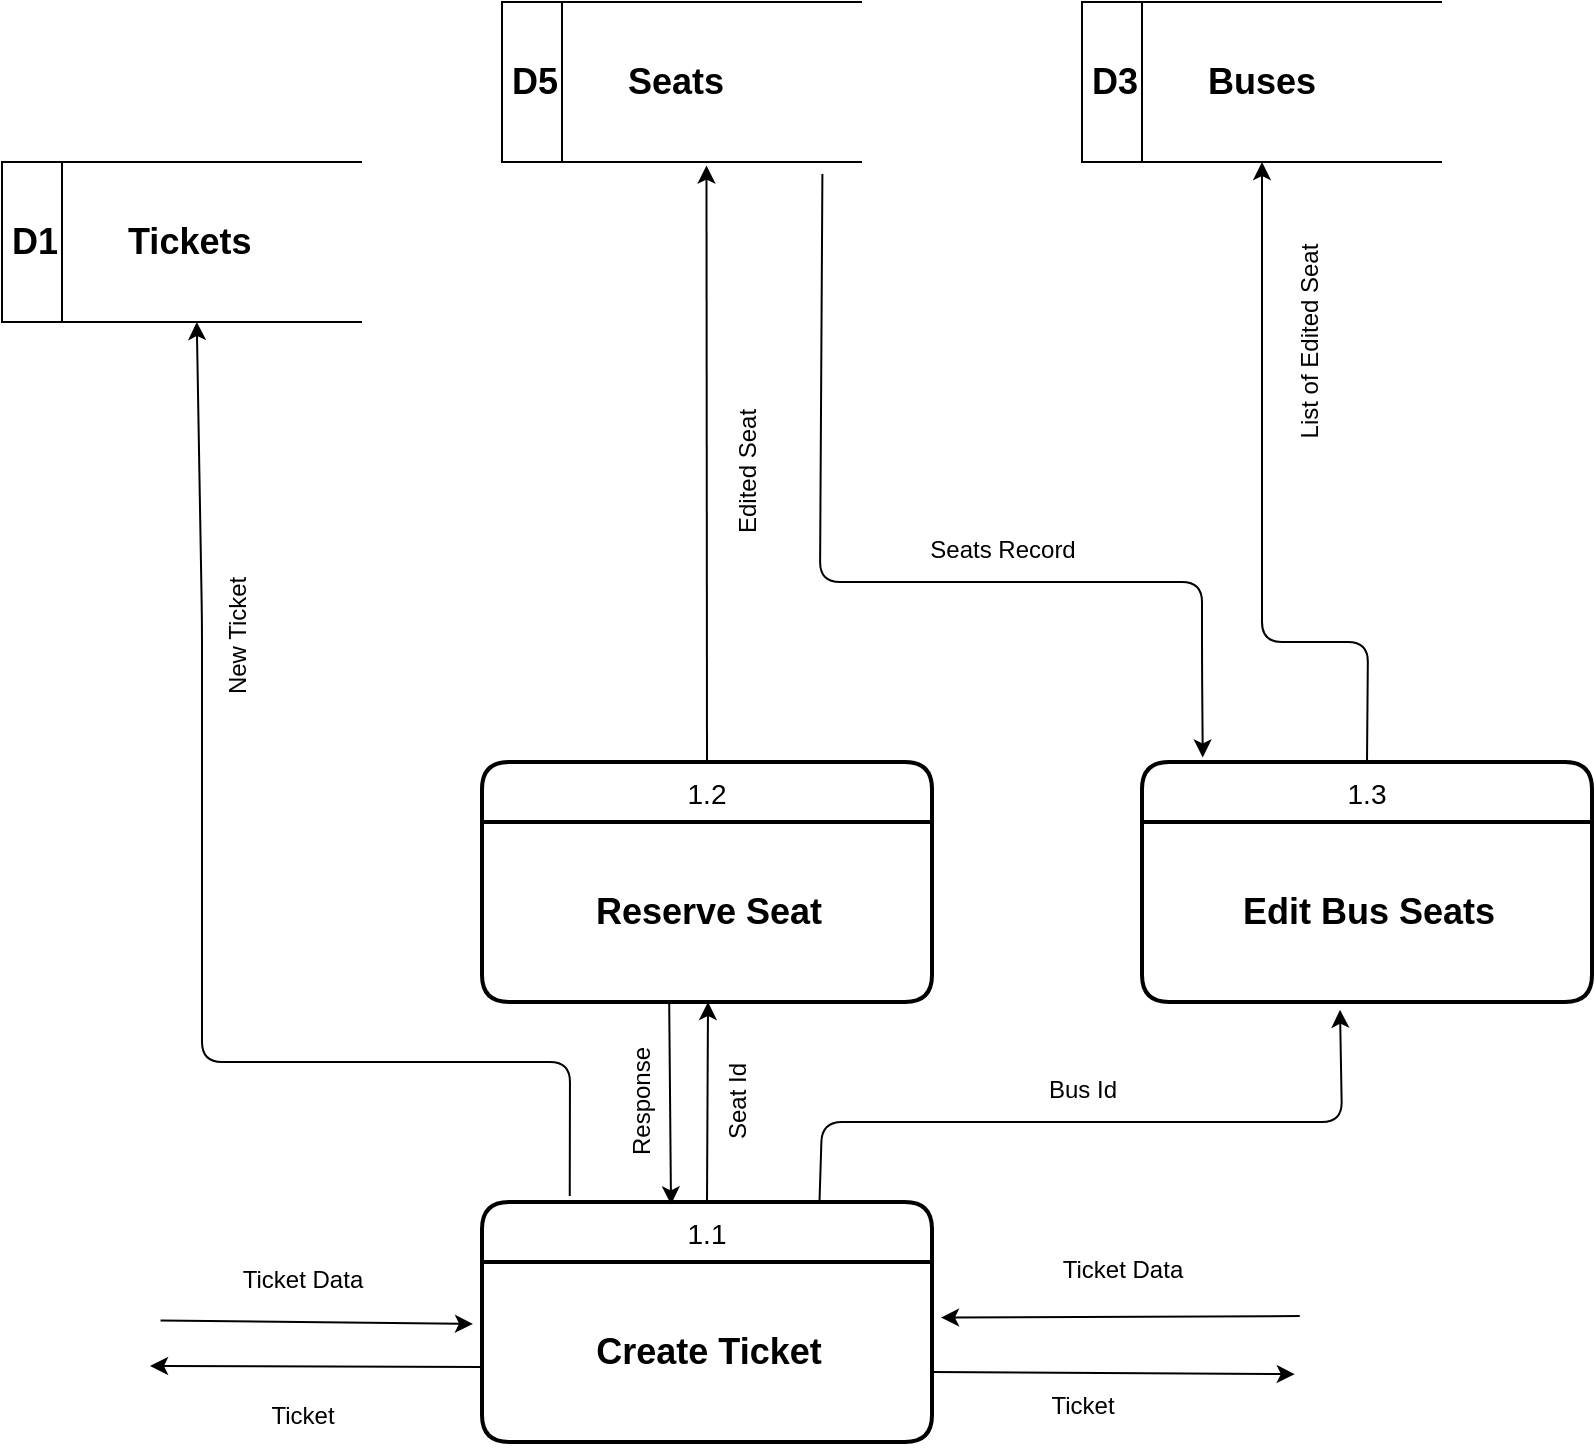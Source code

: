 <mxfile>
    <diagram id="F-T4i3HQy60uCvvpmAvO" name="Page-1">
        <mxGraphModel dx="348" dy="2771" grid="1" gridSize="10" guides="1" tooltips="1" connect="1" arrows="1" fold="1" page="1" pageScale="1" pageWidth="850" pageHeight="1100" math="0" shadow="0">
            <root>
                <mxCell id="0"/>
                <mxCell id="1" parent="0"/>
                <mxCell id="2" value="1.1" style="swimlane;childLayout=stackLayout;horizontal=1;startSize=30;horizontalStack=0;rounded=1;fontSize=14;fontStyle=0;strokeWidth=2;resizeParent=0;resizeLast=1;shadow=0;dashed=0;align=center;" parent="1" vertex="1">
                    <mxGeometry x="1120" y="-1550" width="225" height="120" as="geometry"/>
                </mxCell>
                <mxCell id="3" value="&lt;b&gt;&lt;font style=&quot;font-size: 18px;&quot;&gt;Create Ticket&lt;/font&gt;&lt;/b&gt;" style="text;html=1;align=center;verticalAlign=middle;resizable=0;points=[];autosize=1;strokeColor=none;fillColor=none;" parent="2" vertex="1">
                    <mxGeometry y="30" width="225" height="90" as="geometry"/>
                </mxCell>
                <mxCell id="4" value="" style="endArrow=classic;html=1;fontSize=18;exitX=1.019;exitY=0.407;exitDx=0;exitDy=0;exitPerimeter=0;entryX=-0.02;entryY=0.344;entryDx=0;entryDy=0;entryPerimeter=0;" parent="1" target="3" edge="1">
                    <mxGeometry width="50" height="50" relative="1" as="geometry">
                        <mxPoint x="959.275" y="-1490.81" as="sourcePoint"/>
                        <mxPoint x="910.005" y="-1273.89" as="targetPoint"/>
                        <Array as="points"/>
                    </mxGeometry>
                </mxCell>
                <mxCell id="5" value="" style="endArrow=classic;html=1;fontSize=18;entryX=1.02;entryY=0.309;entryDx=0;entryDy=0;entryPerimeter=0;exitX=-0.005;exitY=0.3;exitDx=0;exitDy=0;exitPerimeter=0;" parent="1" target="3" edge="1">
                    <mxGeometry width="50" height="50" relative="1" as="geometry">
                        <mxPoint x="1528.875" y="-1493" as="sourcePoint"/>
                        <mxPoint x="1370.0" y="-1489" as="targetPoint"/>
                        <Array as="points"/>
                    </mxGeometry>
                </mxCell>
                <mxCell id="6" value="&lt;font style=&quot;&quot;&gt;&lt;b style=&quot;&quot;&gt;&lt;font style=&quot;font-size: 18px;&quot;&gt;D1&amp;nbsp; &amp;nbsp; &amp;nbsp; &amp;nbsp;Tickets&lt;/font&gt;&lt;/b&gt;&lt;/font&gt;" style="html=1;dashed=0;whitespace=wrap;shape=mxgraph.dfd.dataStoreID;align=left;spacingLeft=3;points=[[0,0],[0.5,0],[1,0],[0,0.5],[1,0.5],[0,1],[0.5,1],[1,1]];" parent="1" vertex="1">
                    <mxGeometry x="880" y="-2070" width="180" height="80" as="geometry"/>
                </mxCell>
                <mxCell id="7" value="" style="endArrow=classic;html=1;fontSize=18;entryX=0.541;entryY=1;entryDx=0;entryDy=0;entryPerimeter=0;exitX=0.195;exitY=-0.025;exitDx=0;exitDy=0;exitPerimeter=0;" parent="1" source="2" target="6" edge="1">
                    <mxGeometry width="50" height="50" relative="1" as="geometry">
                        <mxPoint x="1180" y="-1790" as="sourcePoint"/>
                        <mxPoint x="1135.31" y="-1819.19" as="targetPoint"/>
                        <Array as="points">
                            <mxPoint x="1164" y="-1620"/>
                            <mxPoint x="980" y="-1620"/>
                            <mxPoint x="980" y="-1840"/>
                        </Array>
                    </mxGeometry>
                </mxCell>
                <mxCell id="8" value="&lt;font style=&quot;&quot;&gt;&lt;b style=&quot;&quot;&gt;&lt;font style=&quot;font-size: 18px;&quot;&gt;D3&amp;nbsp; &amp;nbsp; &amp;nbsp; &amp;nbsp;Buses&lt;/font&gt;&lt;/b&gt;&lt;/font&gt;" style="html=1;dashed=0;whitespace=wrap;shape=mxgraph.dfd.dataStoreID;align=left;spacingLeft=3;points=[[0,0],[0.5,0],[1,0],[0,0.5],[1,0.5],[0,1],[0.5,1],[1,1]];" parent="1" vertex="1">
                    <mxGeometry x="1420" y="-2150" width="180" height="80" as="geometry"/>
                </mxCell>
                <mxCell id="9" value="&lt;font style=&quot;&quot;&gt;&lt;b style=&quot;&quot;&gt;&lt;font style=&quot;font-size: 18px;&quot;&gt;D5&amp;nbsp; &amp;nbsp; &amp;nbsp; &amp;nbsp;Seats&lt;/font&gt;&lt;/b&gt;&lt;/font&gt;" style="html=1;dashed=0;whitespace=wrap;shape=mxgraph.dfd.dataStoreID;align=left;spacingLeft=3;points=[[0,0],[0.5,0],[1,0],[0,0.5],[1,0.5],[0,1],[0.5,1],[1,1]];" parent="1" vertex="1">
                    <mxGeometry x="1130" y="-2150" width="180" height="80" as="geometry"/>
                </mxCell>
                <mxCell id="10" value="&lt;font style=&quot;font-size: 12px;&quot;&gt;Ticket Data&lt;/font&gt;" style="text;html=1;align=center;verticalAlign=middle;resizable=0;points=[];autosize=1;strokeColor=none;fillColor=none;fontSize=24;" parent="1" vertex="1">
                    <mxGeometry x="990" y="-1535" width="80" height="40" as="geometry"/>
                </mxCell>
                <mxCell id="11" value="" style="endArrow=classic;html=1;fontSize=18;entryX=0.568;entryY=1.022;entryDx=0;entryDy=0;entryPerimeter=0;exitX=0.5;exitY=0;exitDx=0;exitDy=0;" parent="1" source="24" target="9" edge="1">
                    <mxGeometry width="50" height="50" relative="1" as="geometry">
                        <mxPoint x="1232" y="-1800" as="sourcePoint"/>
                        <mxPoint x="987.38" y="-2040" as="targetPoint"/>
                        <Array as="points"/>
                    </mxGeometry>
                </mxCell>
                <mxCell id="12" value="" style="endArrow=classic;html=1;fontSize=18;entryX=0.5;entryY=1;entryDx=0;entryDy=0;exitX=0.5;exitY=0;exitDx=0;exitDy=0;" parent="1" source="22" target="8" edge="1">
                    <mxGeometry width="50" height="50" relative="1" as="geometry">
                        <mxPoint x="1280" y="-1800" as="sourcePoint"/>
                        <mxPoint x="1470.28" y="-2148.4" as="targetPoint"/>
                        <Array as="points">
                            <mxPoint x="1563" y="-1830"/>
                            <mxPoint x="1510" y="-1830"/>
                        </Array>
                    </mxGeometry>
                </mxCell>
                <mxCell id="13" value="&lt;font style=&quot;font-size: 12px;&quot;&gt;Ticket Data&lt;/font&gt;" style="text;html=1;align=center;verticalAlign=middle;resizable=0;points=[];autosize=1;strokeColor=none;fillColor=none;fontSize=24;" parent="1" vertex="1">
                    <mxGeometry x="1400" y="-1540" width="80" height="40" as="geometry"/>
                </mxCell>
                <mxCell id="14" value="&lt;font style=&quot;font-size: 12px;&quot;&gt;New Ticket&lt;/font&gt;" style="text;html=1;align=center;verticalAlign=middle;resizable=0;points=[];autosize=1;strokeColor=none;fillColor=none;fontSize=24;rotation=-90;" parent="1" vertex="1">
                    <mxGeometry x="954" y="-1852.79" width="80" height="40" as="geometry"/>
                </mxCell>
                <mxCell id="15" value="&lt;font style=&quot;font-size: 12px;&quot;&gt;Edited Seat&lt;/font&gt;" style="text;html=1;align=center;verticalAlign=middle;resizable=0;points=[];autosize=1;strokeColor=none;fillColor=none;fontSize=24;rotation=-90;" parent="1" vertex="1">
                    <mxGeometry x="1204" y="-1935" width="90" height="40" as="geometry"/>
                </mxCell>
                <mxCell id="16" value="&lt;font style=&quot;font-size: 12px;&quot;&gt;List of Edited Seat&lt;/font&gt;" style="text;html=1;align=center;verticalAlign=middle;resizable=0;points=[];autosize=1;strokeColor=none;fillColor=none;fontSize=24;rotation=-90;" parent="1" vertex="1">
                    <mxGeometry x="1470" y="-2000" width="120" height="40" as="geometry"/>
                </mxCell>
                <mxCell id="17" value="" style="endArrow=classic;html=1;fontSize=18;exitX=0;exitY=0.583;exitDx=0;exitDy=0;exitPerimeter=0;" parent="1" source="3" edge="1">
                    <mxGeometry width="50" height="50" relative="1" as="geometry">
                        <mxPoint x="1124.685" y="-1460.45" as="sourcePoint"/>
                        <mxPoint x="954" y="-1468" as="targetPoint"/>
                        <Array as="points"/>
                    </mxGeometry>
                </mxCell>
                <mxCell id="18" value="&lt;font style=&quot;font-size: 12px;&quot;&gt;Ticket&lt;/font&gt;" style="text;html=1;align=center;verticalAlign=middle;resizable=0;points=[];autosize=1;strokeColor=none;fillColor=none;fontSize=24;" parent="1" vertex="1">
                    <mxGeometry x="1000" y="-1467.5" width="60" height="40" as="geometry"/>
                </mxCell>
                <mxCell id="19" value="" style="endArrow=classic;html=1;fontSize=18;exitX=1.019;exitY=0.407;exitDx=0;exitDy=0;exitPerimeter=0;entryX=-0.016;entryY=0.623;entryDx=0;entryDy=0;entryPerimeter=0;" parent="1" edge="1">
                    <mxGeometry width="50" height="50" relative="1" as="geometry">
                        <mxPoint x="1345.005" y="-1465.0" as="sourcePoint"/>
                        <mxPoint x="1526.4" y="-1463.93" as="targetPoint"/>
                        <Array as="points"/>
                    </mxGeometry>
                </mxCell>
                <mxCell id="20" value="&lt;font style=&quot;font-size: 12px;&quot;&gt;Ticket&lt;/font&gt;" style="text;html=1;align=center;verticalAlign=middle;resizable=0;points=[];autosize=1;strokeColor=none;fillColor=none;fontSize=24;" parent="1" vertex="1">
                    <mxGeometry x="1390" y="-1472" width="60" height="40" as="geometry"/>
                </mxCell>
                <mxCell id="22" value="1.3" style="swimlane;childLayout=stackLayout;horizontal=1;startSize=30;horizontalStack=0;rounded=1;fontSize=14;fontStyle=0;strokeWidth=2;resizeParent=0;resizeLast=1;shadow=0;dashed=0;align=center;" parent="1" vertex="1">
                    <mxGeometry x="1450" y="-1770" width="225" height="120" as="geometry"/>
                </mxCell>
                <mxCell id="23" value="&lt;b&gt;&lt;font style=&quot;font-size: 18px;&quot;&gt;Edit Bus Seats&lt;/font&gt;&lt;/b&gt;" style="text;html=1;align=center;verticalAlign=middle;resizable=0;points=[];autosize=1;strokeColor=none;fillColor=none;" parent="22" vertex="1">
                    <mxGeometry y="30" width="225" height="90" as="geometry"/>
                </mxCell>
                <mxCell id="24" value="1.2" style="swimlane;childLayout=stackLayout;horizontal=1;startSize=30;horizontalStack=0;rounded=1;fontSize=14;fontStyle=0;strokeWidth=2;resizeParent=0;resizeLast=1;shadow=0;dashed=0;align=center;" parent="1" vertex="1">
                    <mxGeometry x="1120" y="-1770" width="225" height="120" as="geometry"/>
                </mxCell>
                <mxCell id="25" value="&lt;b&gt;&lt;font style=&quot;font-size: 18px;&quot;&gt;Reserve Seat&lt;/font&gt;&lt;/b&gt;" style="text;html=1;align=center;verticalAlign=middle;resizable=0;points=[];autosize=1;strokeColor=none;fillColor=none;" parent="24" vertex="1">
                    <mxGeometry y="30" width="225" height="90" as="geometry"/>
                </mxCell>
                <mxCell id="26" value="" style="endArrow=classic;html=1;fontSize=18;exitX=0.5;exitY=0;exitDx=0;exitDy=0;" parent="1" source="2" edge="1">
                    <mxGeometry width="50" height="50" relative="1" as="geometry">
                        <mxPoint x="1242" y="-1790" as="sourcePoint"/>
                        <mxPoint x="1233" y="-1650" as="targetPoint"/>
                        <Array as="points"/>
                    </mxGeometry>
                </mxCell>
                <mxCell id="27" value="" style="endArrow=classic;html=1;fontSize=18;exitX=0.89;exitY=1.075;exitDx=0;exitDy=0;entryX=0.135;entryY=-0.019;entryDx=0;entryDy=0;entryPerimeter=0;exitPerimeter=0;" parent="1" source="9" target="22" edge="1">
                    <mxGeometry width="50" height="50" relative="1" as="geometry">
                        <mxPoint x="1242.5" y="-1540" as="sourcePoint"/>
                        <mxPoint x="1240" y="-1640" as="targetPoint"/>
                        <Array as="points">
                            <mxPoint x="1289" y="-1860"/>
                            <mxPoint x="1480" y="-1860"/>
                            <mxPoint x="1480" y="-1820"/>
                        </Array>
                    </mxGeometry>
                </mxCell>
                <mxCell id="28" value="&lt;font style=&quot;font-size: 12px;&quot;&gt;Seat Id&lt;/font&gt;" style="text;html=1;align=center;verticalAlign=middle;resizable=0;points=[];autosize=1;strokeColor=none;fillColor=none;fontSize=24;rotation=-90;" parent="1" vertex="1">
                    <mxGeometry x="1214" y="-1620" width="60" height="40" as="geometry"/>
                </mxCell>
                <mxCell id="29" value="&lt;font style=&quot;font-size: 12px;&quot;&gt;Seats Record&lt;/font&gt;" style="text;html=1;align=center;verticalAlign=middle;resizable=0;points=[];autosize=1;strokeColor=none;fillColor=none;fontSize=24;" parent="1" vertex="1">
                    <mxGeometry x="1330" y="-1900" width="100" height="40" as="geometry"/>
                </mxCell>
                <mxCell id="30" value="" style="endArrow=classic;html=1;fontSize=18;exitX=0.75;exitY=0;exitDx=0;exitDy=0;entryX=0.44;entryY=1.043;entryDx=0;entryDy=0;entryPerimeter=0;" parent="1" source="2" target="23" edge="1">
                    <mxGeometry width="50" height="50" relative="1" as="geometry">
                        <mxPoint x="1355.005" y="-1455.0" as="sourcePoint"/>
                        <mxPoint x="1536.4" y="-1453.93" as="targetPoint"/>
                        <Array as="points">
                            <mxPoint x="1290" y="-1590"/>
                            <mxPoint x="1550" y="-1590"/>
                        </Array>
                    </mxGeometry>
                </mxCell>
                <mxCell id="31" value="&lt;font style=&quot;font-size: 12px;&quot;&gt;Bus Id&lt;/font&gt;" style="text;html=1;align=center;verticalAlign=middle;resizable=0;points=[];autosize=1;strokeColor=none;fillColor=none;fontSize=24;" parent="1" vertex="1">
                    <mxGeometry x="1390" y="-1630" width="60" height="40" as="geometry"/>
                </mxCell>
                <mxCell id="32" value="" style="endArrow=classic;html=1;fontSize=18;entryX=0.42;entryY=0.01;entryDx=0;entryDy=0;entryPerimeter=0;exitX=0.416;exitY=1.004;exitDx=0;exitDy=0;exitPerimeter=0;" edge="1" parent="1" source="25" target="2">
                    <mxGeometry width="50" height="50" relative="1" as="geometry">
                        <mxPoint x="1538.875" y="-1483" as="sourcePoint"/>
                        <mxPoint x="1359.5" y="-1482.19" as="targetPoint"/>
                        <Array as="points"/>
                    </mxGeometry>
                </mxCell>
                <mxCell id="33" value="&lt;font style=&quot;font-size: 12px;&quot;&gt;Response&lt;/font&gt;" style="text;html=1;align=center;verticalAlign=middle;resizable=0;points=[];autosize=1;strokeColor=none;fillColor=none;fontSize=24;rotation=-90;" vertex="1" parent="1">
                    <mxGeometry x="1156" y="-1620" width="80" height="40" as="geometry"/>
                </mxCell>
            </root>
        </mxGraphModel>
    </diagram>
</mxfile>